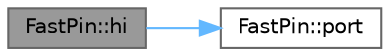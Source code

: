 digraph "FastPin::hi"
{
 // LATEX_PDF_SIZE
  bgcolor="transparent";
  edge [fontname=Helvetica,fontsize=10,labelfontname=Helvetica,labelfontsize=10];
  node [fontname=Helvetica,fontsize=10,shape=box,height=0.2,width=0.4];
  rankdir="LR";
  Node1 [id="Node000001",label="FastPin::hi",height=0.2,width=0.4,color="gray40", fillcolor="grey60", style="filled", fontcolor="black",tooltip="Set the same pin on another port to HIGH"];
  Node1 -> Node2 [id="edge1_Node000001_Node000002",color="steelblue1",style="solid",tooltip=" "];
  Node2 [id="Node000002",label="FastPin::port",height=0.2,width=0.4,color="grey40", fillcolor="white", style="filled",URL="$db/d3b/class_fast_pin.html#ab005abe848eadb60051daccb4eb7dbe8",tooltip="Get the output state of the port."];
}
